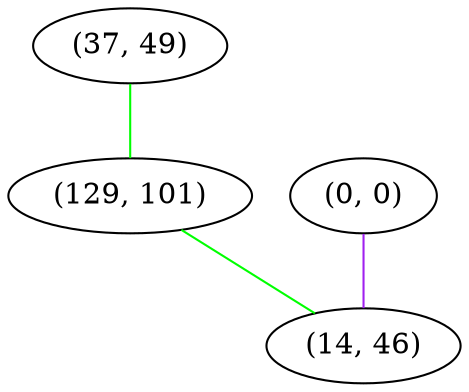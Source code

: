 graph "" {
"(37, 49)";
"(129, 101)";
"(0, 0)";
"(14, 46)";
"(37, 49)" -- "(129, 101)"  [color=green, key=0, weight=2];
"(129, 101)" -- "(14, 46)"  [color=green, key=0, weight=2];
"(0, 0)" -- "(14, 46)"  [color=purple, key=0, weight=4];
}
